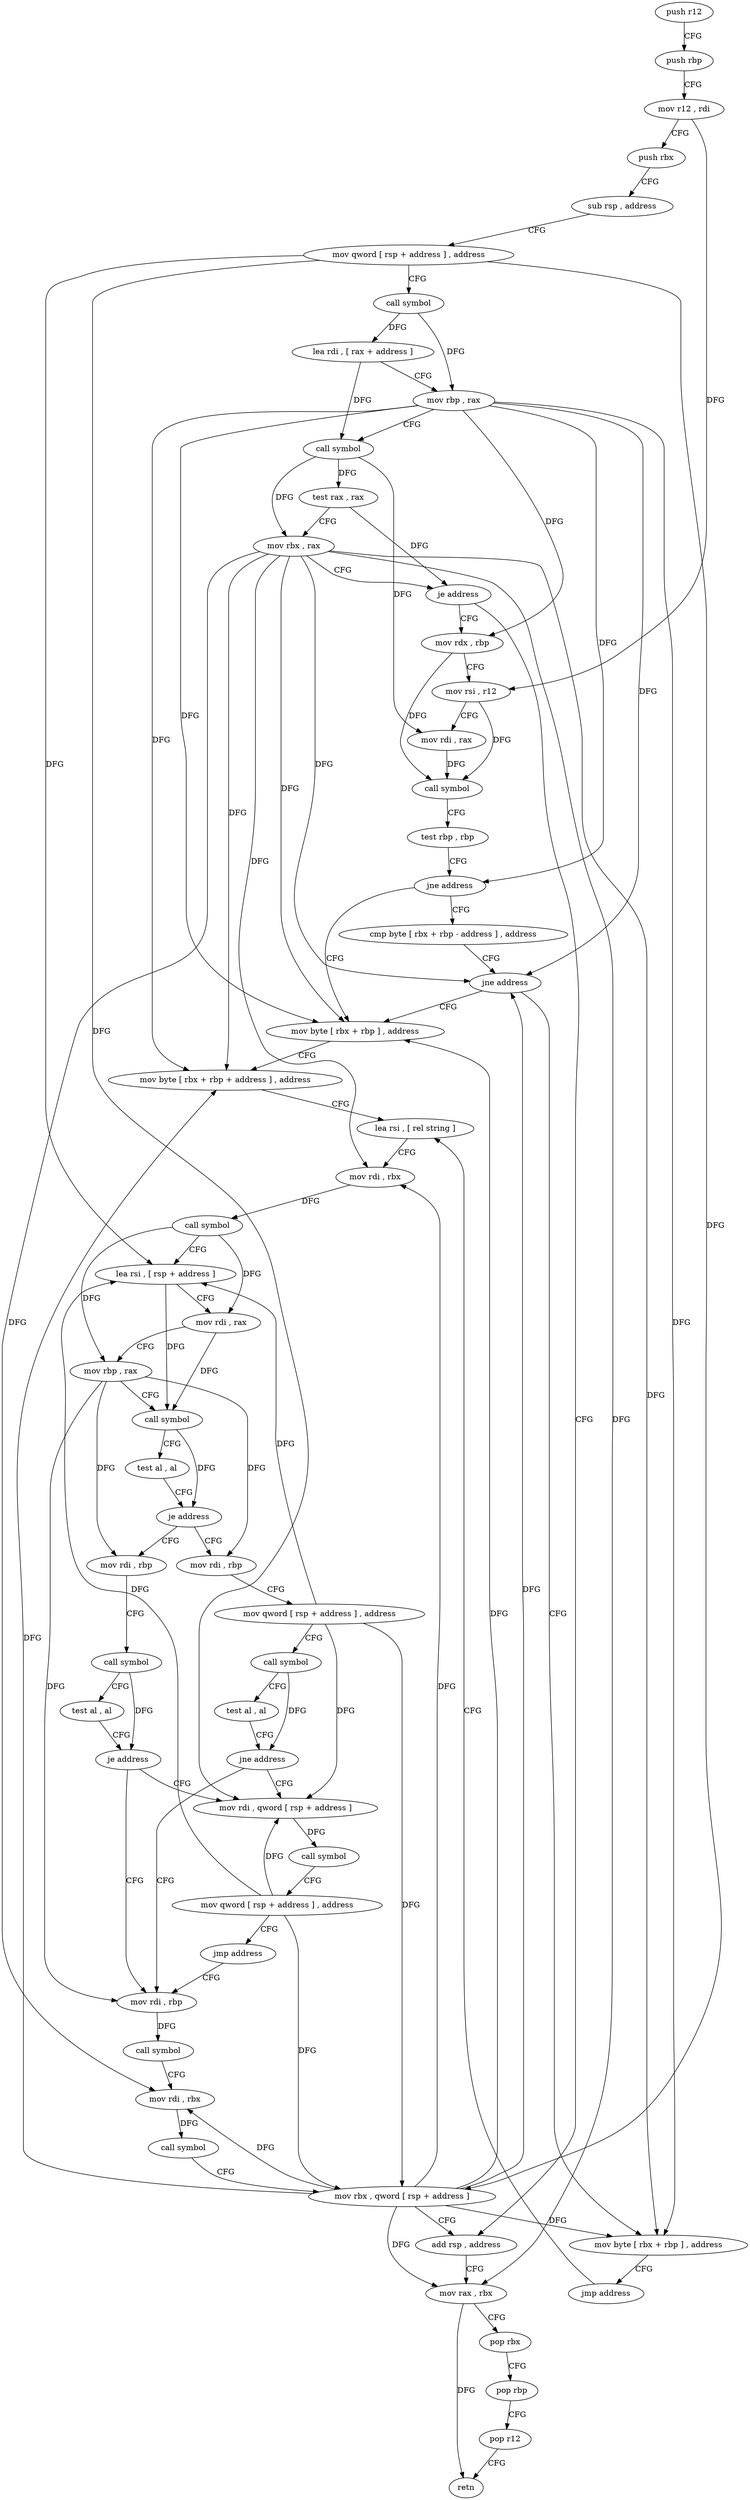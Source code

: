 digraph "func" {
"108352" [label = "push r12" ]
"108354" [label = "push rbp" ]
"108355" [label = "mov r12 , rdi" ]
"108358" [label = "push rbx" ]
"108359" [label = "sub rsp , address" ]
"108363" [label = "mov qword [ rsp + address ] , address" ]
"108372" [label = "call symbol" ]
"108377" [label = "lea rdi , [ rax + address ]" ]
"108381" [label = "mov rbp , rax" ]
"108384" [label = "call symbol" ]
"108389" [label = "test rax , rax" ]
"108392" [label = "mov rbx , rax" ]
"108395" [label = "je address" ]
"108497" [label = "add rsp , address" ]
"108397" [label = "mov rdx , rbp" ]
"108501" [label = "mov rax , rbx" ]
"108504" [label = "pop rbx" ]
"108505" [label = "pop rbp" ]
"108506" [label = "pop r12" ]
"108508" [label = "retn" ]
"108400" [label = "mov rsi , r12" ]
"108403" [label = "mov rdi , rax" ]
"108406" [label = "call symbol" ]
"108411" [label = "test rbp , rbp" ]
"108414" [label = "jne address" ]
"108560" [label = "cmp byte [ rbx + rbp - address ] , address" ]
"108420" [label = "mov byte [ rbx + rbp ] , address" ]
"108565" [label = "jne address" ]
"108571" [label = "mov byte [ rbx + rbp ] , address" ]
"108424" [label = "mov byte [ rbx + rbp + address ] , address" ]
"108429" [label = "lea rsi , [ rel string ]" ]
"108575" [label = "jmp address" ]
"108512" [label = "mov rdi , rbp" ]
"108515" [label = "mov qword [ rsp + address ] , address" ]
"108524" [label = "call symbol" ]
"108529" [label = "test al , al" ]
"108531" [label = "jne address" ]
"108476" [label = "mov rdi , rbp" ]
"108533" [label = "mov rdi , qword [ rsp + address ]" ]
"108464" [label = "mov rdi , rbp" ]
"108467" [label = "call symbol" ]
"108472" [label = "test al , al" ]
"108474" [label = "je address" ]
"108436" [label = "mov rdi , rbx" ]
"108439" [label = "call symbol" ]
"108444" [label = "lea rsi , [ rsp + address ]" ]
"108449" [label = "mov rdi , rax" ]
"108452" [label = "mov rbp , rax" ]
"108455" [label = "call symbol" ]
"108460" [label = "test al , al" ]
"108462" [label = "je address" ]
"108479" [label = "call symbol" ]
"108484" [label = "mov rdi , rbx" ]
"108487" [label = "call symbol" ]
"108492" [label = "mov rbx , qword [ rsp + address ]" ]
"108538" [label = "call symbol" ]
"108543" [label = "mov qword [ rsp + address ] , address" ]
"108552" [label = "jmp address" ]
"108352" -> "108354" [ label = "CFG" ]
"108354" -> "108355" [ label = "CFG" ]
"108355" -> "108358" [ label = "CFG" ]
"108355" -> "108400" [ label = "DFG" ]
"108358" -> "108359" [ label = "CFG" ]
"108359" -> "108363" [ label = "CFG" ]
"108363" -> "108372" [ label = "CFG" ]
"108363" -> "108492" [ label = "DFG" ]
"108363" -> "108533" [ label = "DFG" ]
"108363" -> "108444" [ label = "DFG" ]
"108372" -> "108377" [ label = "DFG" ]
"108372" -> "108381" [ label = "DFG" ]
"108377" -> "108381" [ label = "CFG" ]
"108377" -> "108384" [ label = "DFG" ]
"108381" -> "108384" [ label = "CFG" ]
"108381" -> "108397" [ label = "DFG" ]
"108381" -> "108414" [ label = "DFG" ]
"108381" -> "108565" [ label = "DFG" ]
"108381" -> "108420" [ label = "DFG" ]
"108381" -> "108424" [ label = "DFG" ]
"108381" -> "108571" [ label = "DFG" ]
"108384" -> "108389" [ label = "DFG" ]
"108384" -> "108392" [ label = "DFG" ]
"108384" -> "108403" [ label = "DFG" ]
"108389" -> "108392" [ label = "CFG" ]
"108389" -> "108395" [ label = "DFG" ]
"108392" -> "108395" [ label = "CFG" ]
"108392" -> "108501" [ label = "DFG" ]
"108392" -> "108565" [ label = "DFG" ]
"108392" -> "108420" [ label = "DFG" ]
"108392" -> "108424" [ label = "DFG" ]
"108392" -> "108571" [ label = "DFG" ]
"108392" -> "108436" [ label = "DFG" ]
"108392" -> "108484" [ label = "DFG" ]
"108395" -> "108497" [ label = "CFG" ]
"108395" -> "108397" [ label = "CFG" ]
"108497" -> "108501" [ label = "CFG" ]
"108397" -> "108400" [ label = "CFG" ]
"108397" -> "108406" [ label = "DFG" ]
"108501" -> "108504" [ label = "CFG" ]
"108501" -> "108508" [ label = "DFG" ]
"108504" -> "108505" [ label = "CFG" ]
"108505" -> "108506" [ label = "CFG" ]
"108506" -> "108508" [ label = "CFG" ]
"108400" -> "108403" [ label = "CFG" ]
"108400" -> "108406" [ label = "DFG" ]
"108403" -> "108406" [ label = "DFG" ]
"108406" -> "108411" [ label = "CFG" ]
"108411" -> "108414" [ label = "CFG" ]
"108414" -> "108560" [ label = "CFG" ]
"108414" -> "108420" [ label = "CFG" ]
"108560" -> "108565" [ label = "CFG" ]
"108420" -> "108424" [ label = "CFG" ]
"108565" -> "108420" [ label = "CFG" ]
"108565" -> "108571" [ label = "CFG" ]
"108571" -> "108575" [ label = "CFG" ]
"108424" -> "108429" [ label = "CFG" ]
"108429" -> "108436" [ label = "CFG" ]
"108575" -> "108429" [ label = "CFG" ]
"108512" -> "108515" [ label = "CFG" ]
"108515" -> "108524" [ label = "CFG" ]
"108515" -> "108444" [ label = "DFG" ]
"108515" -> "108492" [ label = "DFG" ]
"108515" -> "108533" [ label = "DFG" ]
"108524" -> "108529" [ label = "CFG" ]
"108524" -> "108531" [ label = "DFG" ]
"108529" -> "108531" [ label = "CFG" ]
"108531" -> "108476" [ label = "CFG" ]
"108531" -> "108533" [ label = "CFG" ]
"108476" -> "108479" [ label = "DFG" ]
"108533" -> "108538" [ label = "DFG" ]
"108464" -> "108467" [ label = "CFG" ]
"108467" -> "108472" [ label = "CFG" ]
"108467" -> "108474" [ label = "DFG" ]
"108472" -> "108474" [ label = "CFG" ]
"108474" -> "108533" [ label = "CFG" ]
"108474" -> "108476" [ label = "CFG" ]
"108436" -> "108439" [ label = "DFG" ]
"108439" -> "108444" [ label = "CFG" ]
"108439" -> "108449" [ label = "DFG" ]
"108439" -> "108452" [ label = "DFG" ]
"108444" -> "108449" [ label = "CFG" ]
"108444" -> "108455" [ label = "DFG" ]
"108449" -> "108452" [ label = "CFG" ]
"108449" -> "108455" [ label = "DFG" ]
"108452" -> "108455" [ label = "CFG" ]
"108452" -> "108512" [ label = "DFG" ]
"108452" -> "108464" [ label = "DFG" ]
"108452" -> "108476" [ label = "DFG" ]
"108455" -> "108460" [ label = "CFG" ]
"108455" -> "108462" [ label = "DFG" ]
"108460" -> "108462" [ label = "CFG" ]
"108462" -> "108512" [ label = "CFG" ]
"108462" -> "108464" [ label = "CFG" ]
"108479" -> "108484" [ label = "CFG" ]
"108484" -> "108487" [ label = "DFG" ]
"108487" -> "108492" [ label = "CFG" ]
"108492" -> "108497" [ label = "CFG" ]
"108492" -> "108501" [ label = "DFG" ]
"108492" -> "108436" [ label = "DFG" ]
"108492" -> "108484" [ label = "DFG" ]
"108492" -> "108565" [ label = "DFG" ]
"108492" -> "108420" [ label = "DFG" ]
"108492" -> "108424" [ label = "DFG" ]
"108492" -> "108571" [ label = "DFG" ]
"108538" -> "108543" [ label = "CFG" ]
"108543" -> "108552" [ label = "CFG" ]
"108543" -> "108444" [ label = "DFG" ]
"108543" -> "108492" [ label = "DFG" ]
"108543" -> "108533" [ label = "DFG" ]
"108552" -> "108476" [ label = "CFG" ]
}
